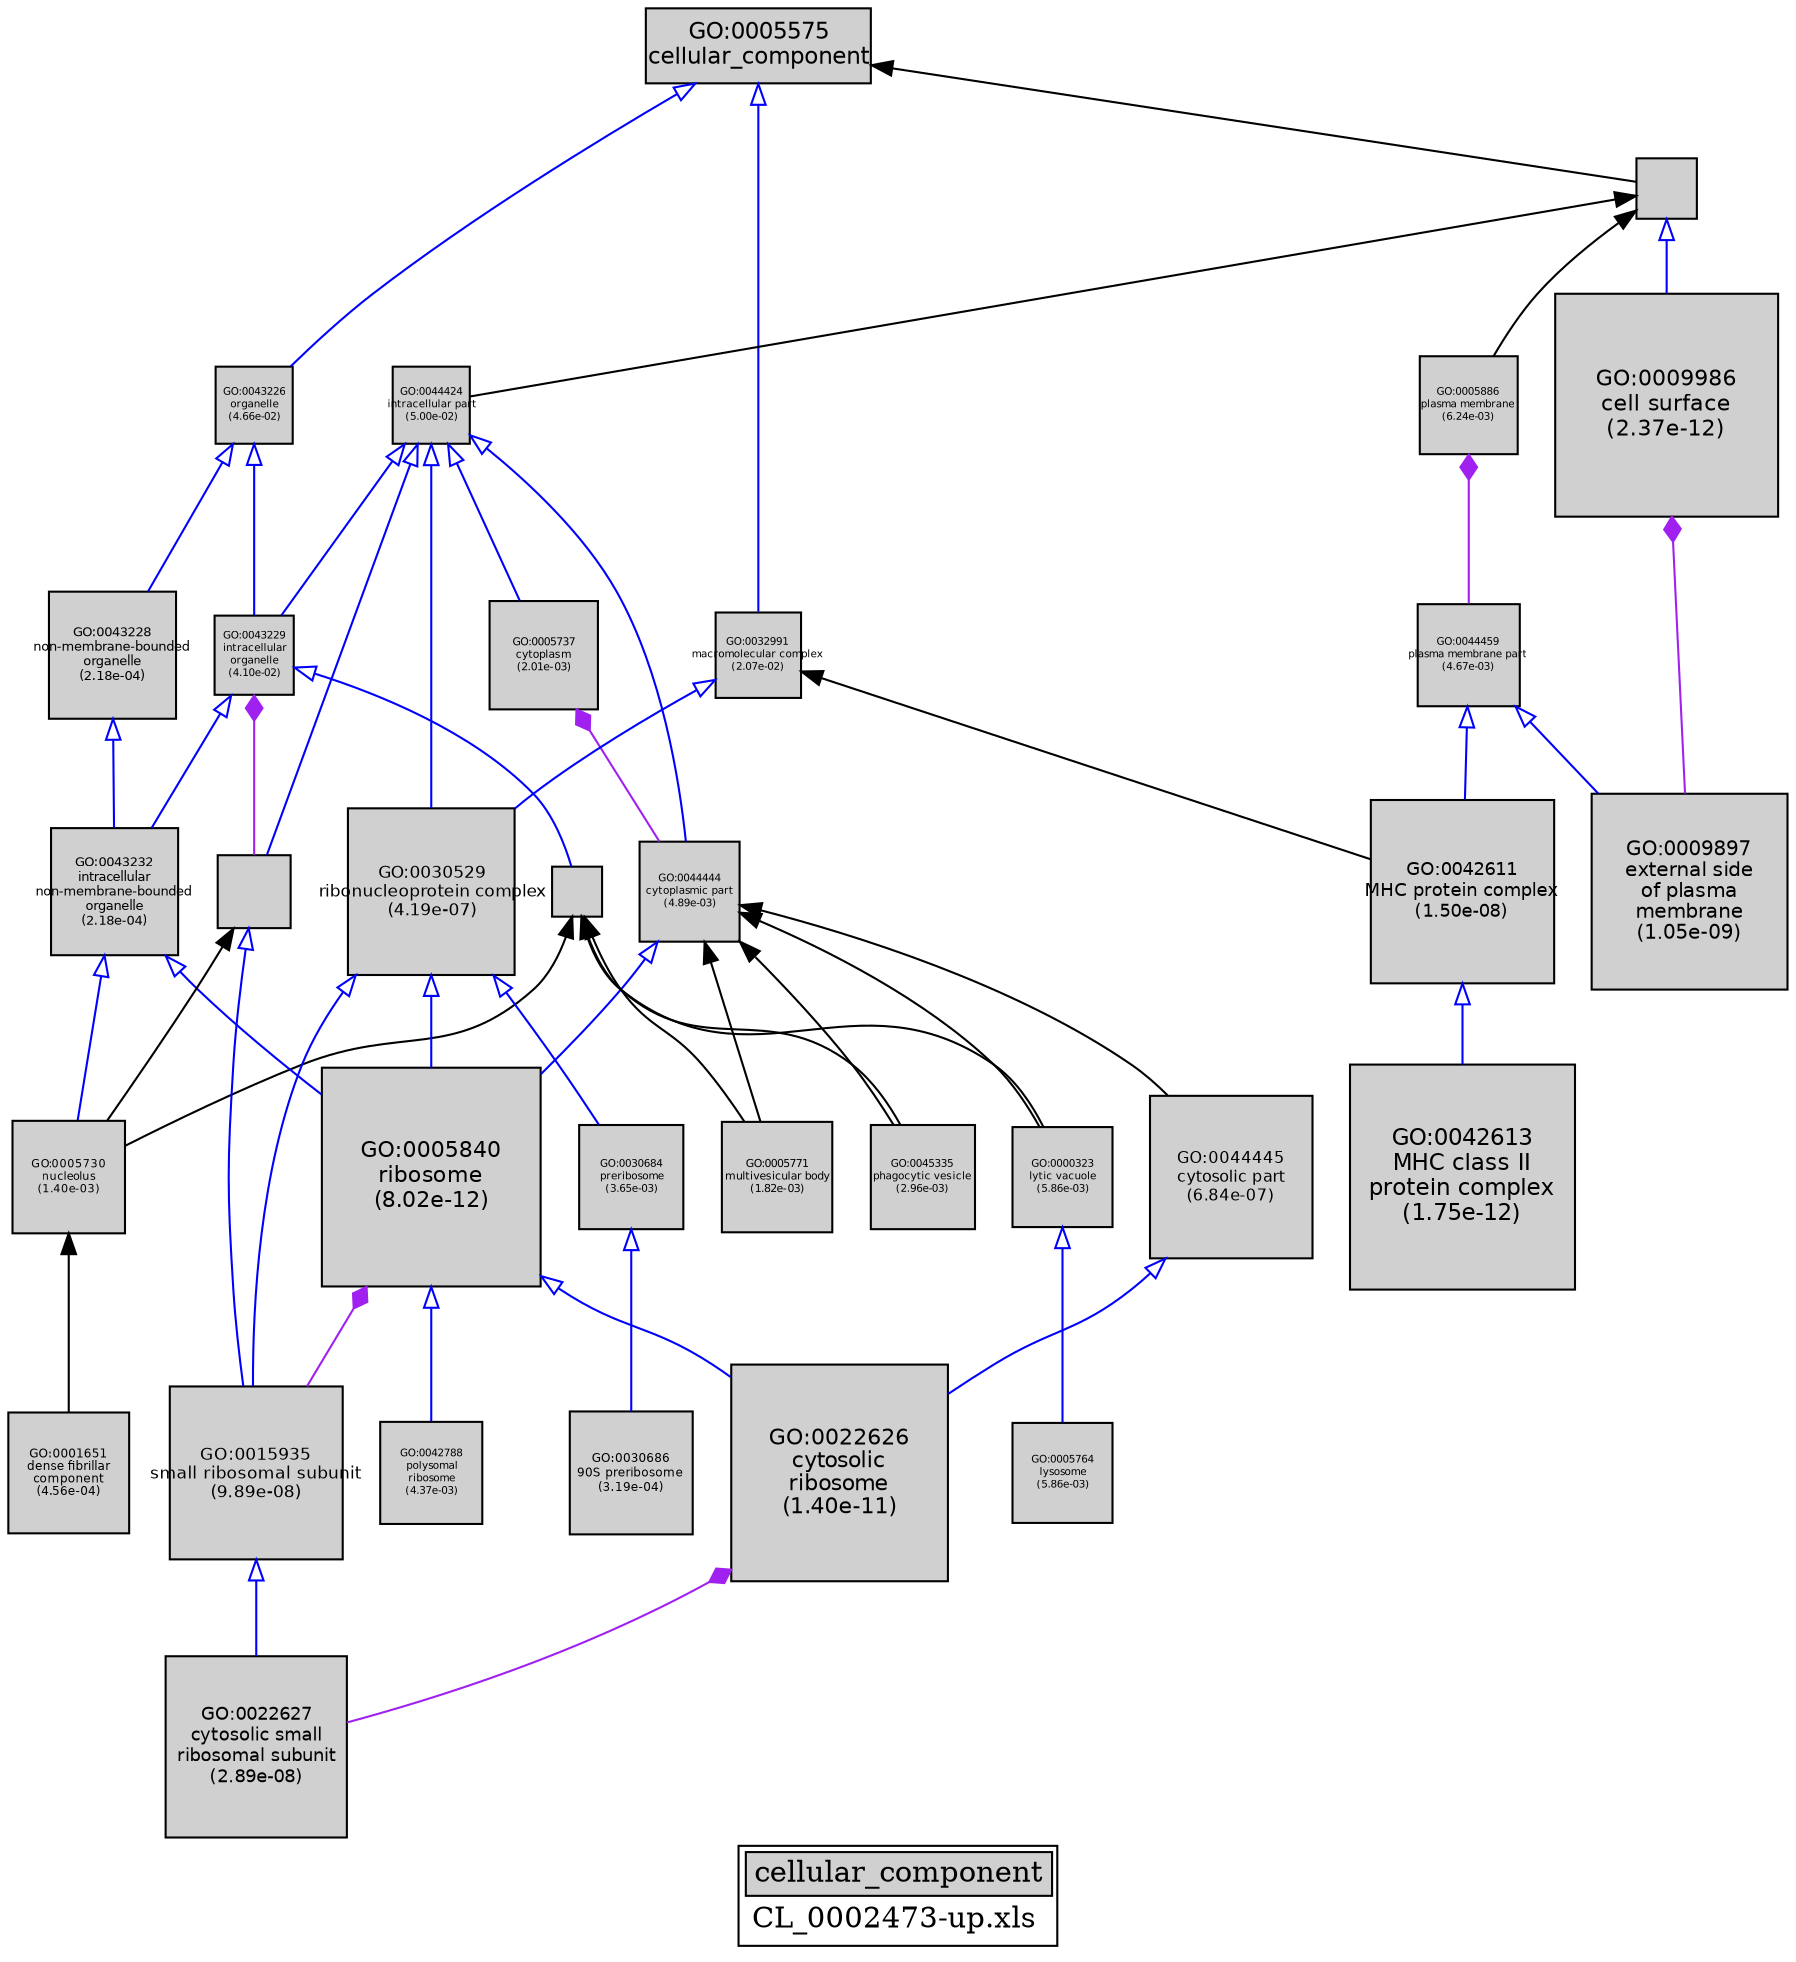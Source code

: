 digraph "cellular_component" {
graph [ bgcolor = "#FFFFFF", label = <<TABLE COLOR="black" BGCOLOR="white"><TR><TD COLSPAN="2" BGCOLOR="#D0D0D0"><FONT COLOR="black">cellular_component</FONT></TD></TR><TR><TD BORDER="0">CL_0002473-up.xls</TD></TR></TABLE>> ];
node [ fontname = "Helvetica" ];

subgraph "nodes" {

node [ style = "filled", fixedsize = "true", width = 1, shape = "box", fontsize = 9, fillcolor = "#D0D0D0", fontcolor = "black", color = "black" ];

"GO:0030686" [ URL = "#GO:0030686", label = <<TABLE BORDER="0"><TR><TD>GO:0030686<BR/>90S preribosome<BR/>(3.19e-04)</TD></TR></TABLE>>, width = 0.822352408872, shape = "box", fontsize = 5.92093734388, height = 0.822352408872 ];
"GO:0015935" [ URL = "#GO:0015935", label = <<TABLE BORDER="0"><TR><TD>GO:0015935<BR/>small ribosomal subunit<BR/>(9.89e-08)</TD></TR></TABLE>>, width = 1.15963073609, shape = "box", fontsize = 8.34934129988, height = 1.15963073609 ];
"GO:0005737" [ URL = "#GO:0005737", label = <<TABLE BORDER="0"><TR><TD>GO:0005737<BR/>cytoplasm<BR/>(2.01e-03)</TD></TR></TABLE>>, width = 0.723835045603, shape = "box", fontsize = 5.21161232834, height = 0.723835045603 ];
"GO:0043229" [ URL = "#GO:0043229", label = <<TABLE BORDER="0"><TR><TD>GO:0043229<BR/>intracellular<BR/>organelle<BR/>(4.10e-02)</TD></TR></TABLE>>, width = 0.523790766906, shape = "box", fontsize = 5.0, height = 0.523790766906 ];
"GO:0042611" [ URL = "#GO:0042611", label = <<TABLE BORDER="0"><TR><TD>GO:0042611<BR/>MHC protein complex<BR/>(1.50e-08)</TD></TR></TABLE>>, width = 1.2251004968, shape = "box", fontsize = 8.82072357696, height = 1.2251004968 ];
"GO:0044444" [ URL = "#GO:0044444", label = <<TABLE BORDER="0"><TR><TD>GO:0044444<BR/>cytoplasmic part<BR/>(4.89e-03)</TD></TR></TABLE>>, width = 0.671012162586, shape = "box", fontsize = 5.0, height = 0.671012162586 ];
"GO:0044459" [ URL = "#GO:0044459", label = <<TABLE BORDER="0"><TR><TD>GO:0044459<BR/>plasma membrane part<BR/>(4.67e-03)</TD></TR></TABLE>>, width = 0.67387204734, shape = "box", fontsize = 5.0, height = 0.67387204734 ];
"GO:0005886" [ URL = "#GO:0005886", label = <<TABLE BORDER="0"><TR><TD>GO:0005886<BR/>plasma membrane<BR/>(6.24e-03)</TD></TR></TABLE>>, width = 0.655856469072, shape = "box", fontsize = 5.0, height = 0.655856469072 ];
"GO:0042613" [ URL = "#GO:0042613", label = <<TABLE BORDER="0"><TR><TD>GO:0042613<BR/>MHC class II<BR/>protein complex<BR/>(1.75e-12)</TD></TR></TABLE>>, width = 1.5, shape = "box", fontsize = 10.8, height = 1.5 ];
"GO:0005840" [ URL = "#GO:0005840", label = <<TABLE BORDER="0"><TR><TD>GO:0005840<BR/>ribosome<BR/>(8.02e-12)</TD></TR></TABLE>>, width = 1.45747039264, shape = "box", fontsize = 10.493786827, height = 1.45747039264 ];
"GO:0044424" [ URL = "#GO:0044424", label = <<TABLE BORDER="0"><TR><TD>GO:0044424<BR/>intracellular part<BR/>(5.00e-02)</TD></TR></TABLE>>, width = 0.507768095285, shape = "box", fontsize = 5.0, height = 0.507768095285 ];
"GO:0005575" [ URL = "#GO:0005575", label = <<TABLE BORDER="0"><TR><TD>GO:0005575<BR/>cellular_component</TD></TR></TABLE>>, width = 1.5, shape = "box", fontsize = 10.8 ];
"GO:0032991" [ URL = "#GO:0032991", label = <<TABLE BORDER="0"><TR><TD>GO:0032991<BR/>macromolecular complex<BR/>(2.07e-02)</TD></TR></TABLE>>, width = 0.575171981283, shape = "box", fontsize = 5.0, height = 0.575171981283 ];
"GO:0043231" [ URL = "#GO:0043231", label = "", width = 0.3400757471, shape = "box", height = 0.3400757471 ];
"GO:0009986" [ URL = "#GO:0009986", label = <<TABLE BORDER="0"><TR><TD>GO:0009986<BR/>cell surface<BR/>(2.37e-12)</TD></TR></TABLE>>, width = 1.4917043897, shape = "box", fontsize = 10.7402716058, height = 1.4917043897 ];
"GO:0045335" [ URL = "#GO:0045335", label = <<TABLE BORDER="0"><TR><TD>GO:0045335<BR/>phagocytic vesicle<BR/>(2.96e-03)</TD></TR></TABLE>>, width = 0.701209107252, shape = "box", fontsize = 5.04870557221, height = 0.701209107252 ];
"GO:0030684" [ URL = "#GO:0030684", label = <<TABLE BORDER="0"><TR><TD>GO:0030684<BR/>preribosome<BR/>(3.65e-03)</TD></TR></TABLE>>, width = 0.688868722938, shape = "box", fontsize = 5.0, height = 0.688868722938 ];
"GO:0001651" [ URL = "#GO:0001651", label = <<TABLE BORDER="0"><TR><TD>GO:0001651<BR/>dense fibrillar<BR/>component<BR/>(4.56e-04)</TD></TR></TABLE>>, width = 0.804081986634, shape = "box", fontsize = 5.78939030376, height = 0.804081986634 ];
"GO:0022626" [ URL = "#GO:0022626", label = <<TABLE BORDER="0"><TR><TD>GO:0022626<BR/>cytosolic<BR/>ribosome<BR/>(1.40e-11)</TD></TR></TABLE>>, width = 1.44157324702, shape = "box", fontsize = 10.3793273785, height = 1.44157324702 ];
"GO:0000323" [ URL = "#GO:0000323", label = <<TABLE BORDER="0"><TR><TD>GO:0000323<BR/>lytic vacuole<BR/>(5.86e-03)</TD></TR></TABLE>>, width = 0.659833072854, shape = "box", fontsize = 5.0, height = 0.659833072854 ];
"GO:0030529" [ URL = "#GO:0030529", label = <<TABLE BORDER="0"><TR><TD>GO:0030529<BR/>ribonucleoprotein complex<BR/>(4.19e-07)</TD></TR></TABLE>>, width = 1.10692301606, shape = "box", fontsize = 7.96984571565, height = 1.10692301606 ];
"GO:0042788" [ URL = "#GO:0042788", label = <<TABLE BORDER="0"><TR><TD>GO:0042788<BR/>polysomal<BR/>ribosome<BR/>(4.37e-03)</TD></TR></TABLE>>, width = 0.677896019709, shape = "box", fontsize = 5.0, height = 0.677896019709 ];
"GO:0043232" [ URL = "#GO:0043232", label = <<TABLE BORDER="0"><TR><TD>GO:0043232<BR/>intracellular<BR/>non-membrane-bounded<BR/>organelle<BR/>(2.18e-04)</TD></TR></TABLE>>, width = 0.841151288472, shape = "box", fontsize = 6.056289277, height = 0.841151288472 ];
"GO:0043226" [ URL = "#GO:0043226", label = <<TABLE BORDER="0"><TR><TD>GO:0043226<BR/>organelle<BR/>(4.66e-02)</TD></TR></TABLE>>, width = 0.513477942376, shape = "box", fontsize = 5.0, height = 0.513477942376 ];
"GO:0005730" [ URL = "#GO:0005730", label = <<TABLE BORDER="0"><TR><TD>GO:0005730<BR/>nucleolus<BR/>(1.40e-03)</TD></TR></TABLE>>, width = 0.744149349868, shape = "box", fontsize = 5.35787531905, height = 0.744149349868 ];
"GO:0022627" [ URL = "#GO:0022627", label = <<TABLE BORDER="0"><TR><TD>GO:0022627<BR/>cytosolic small<BR/>ribosomal subunit<BR/>(2.89e-08)</TD></TR></TABLE>>, width = 1.20271653212, shape = "box", fontsize = 8.65955903126, height = 1.20271653212 ];
"GO:0044446" [ URL = "#GO:0044446", label = "", width = 0.485655631395, shape = "box", height = 0.485655631395 ];
"GO:0044445" [ URL = "#GO:0044445", label = <<TABLE BORDER="0"><TR><TD>GO:0044445<BR/>cytosolic part<BR/>(6.84e-07)</TD></TR></TABLE>>, width = 1.0884215828, shape = "box", fontsize = 7.83663539613, height = 1.0884215828 ];
"GO:0005764" [ URL = "#GO:0005764", label = <<TABLE BORDER="0"><TR><TD>GO:0005764<BR/>lysosome<BR/>(5.86e-03)</TD></TR></TABLE>>, width = 0.659833072854, shape = "box", fontsize = 5.0, height = 0.659833072854 ];
"GO:0009897" [ URL = "#GO:0009897", label = <<TABLE BORDER="0"><TR><TD>GO:0009897<BR/>external side<BR/>of plasma<BR/>membrane<BR/>(1.05e-09)</TD></TR></TABLE>>, width = 1.31188602663, shape = "box", fontsize = 9.44557939172, height = 1.31188602663 ];
"GO:0043228" [ URL = "#GO:0043228", label = <<TABLE BORDER="0"><TR><TD>GO:0043228<BR/>non-membrane-bounded<BR/>organelle<BR/>(2.18e-04)</TD></TR></TABLE>>, width = 0.841151288472, shape = "box", fontsize = 6.056289277, height = 0.841151288472 ];
"GO:0044464" [ URL = "#GO:0044464", label = "", width = 0.401579620339, shape = "box", height = 0.401579620339 ];
"GO:0005771" [ URL = "#GO:0005771", label = <<TABLE BORDER="0"><TR><TD>GO:0005771<BR/>multivesicular body<BR/>(1.82e-03)</TD></TR></TABLE>>, width = 0.72929014235, shape = "box", fontsize = 5.25088902492, height = 0.72929014235 ];
}
subgraph "edges" {


edge [ dir = "back", weight = 1 ];
subgraph "regulates" {


edge [ color = "cyan", arrowtail = "none" ];
subgraph "positive" {


edge [ color = "green", arrowtail = "vee" ];
}
subgraph "negative" {


edge [ color = "red", arrowtail = "tee" ];
}
}
subgraph "part_of" {


edge [ color = "purple", arrowtail = "diamond", weight = 2.5 ];
"GO:0005840" -> "GO:0015935";
"GO:0009986" -> "GO:0009897";
"GO:0043229" -> "GO:0044446";
"GO:0005737" -> "GO:0044444";
"GO:0005886" -> "GO:0044459";
"GO:0022626" -> "GO:0022627";
}
subgraph "is_a" {


edge [ color = "blue", arrowtail = "empty", weight = 5.0 ];
"GO:0043229" -> "GO:0043232";
"GO:0044444" -> "GO:0005840";
"GO:0030529" -> "GO:0015935";
"GO:0015935" -> "GO:0022627";
"GO:0043228" -> "GO:0043232";
"GO:0000323" -> "GO:0005764";
"GO:0005575" -> "GO:0043226";
"GO:0032991" -> "GO:0030529";
"GO:0044446" -> "GO:0015935";
"GO:0044424" -> "GO:0044444";
"GO:0030529" -> "GO:0005840";
"GO:0043232" -> "GO:0005840";
"GO:0044459" -> "GO:0042611";
"GO:0043232" -> "GO:0005730";
"GO:0005840" -> "GO:0022626";
"GO:0043226" -> "GO:0043229";
"GO:0005840" -> "GO:0042788";
"GO:0043229" -> "GO:0043231";
"GO:0044424" -> "GO:0044446";
"GO:0044459" -> "GO:0009897";
"GO:0044445" -> "GO:0022626";
"GO:0030684" -> "GO:0030686";
"GO:0044424" -> "GO:0043229";
"GO:0043226" -> "GO:0043228";
"GO:0044464" -> "GO:0009986";
"GO:0044424" -> "GO:0005737";
"GO:0005575" -> "GO:0032991";
"GO:0042611" -> "GO:0042613";
"GO:0030529" -> "GO:0030684";
"GO:0044424" -> "GO:0030529";
}
"GO:0043231" -> "GO:0000323";
"GO:0032991" -> "GO:0042611";
"GO:0043231" -> "GO:0005771";
"GO:0005575" -> "GO:0044464";
"GO:0044464" -> "GO:0005886";
"GO:0005730" -> "GO:0001651";
"GO:0044444" -> "GO:0045335";
"GO:0044444" -> "GO:0000323";
"GO:0043231" -> "GO:0045335";
"GO:0044446" -> "GO:0005730";
"GO:0044444" -> "GO:0005771";
"GO:0044464" -> "GO:0044424";
"GO:0044444" -> "GO:0044445";
"GO:0043231" -> "GO:0005730";
}
}
